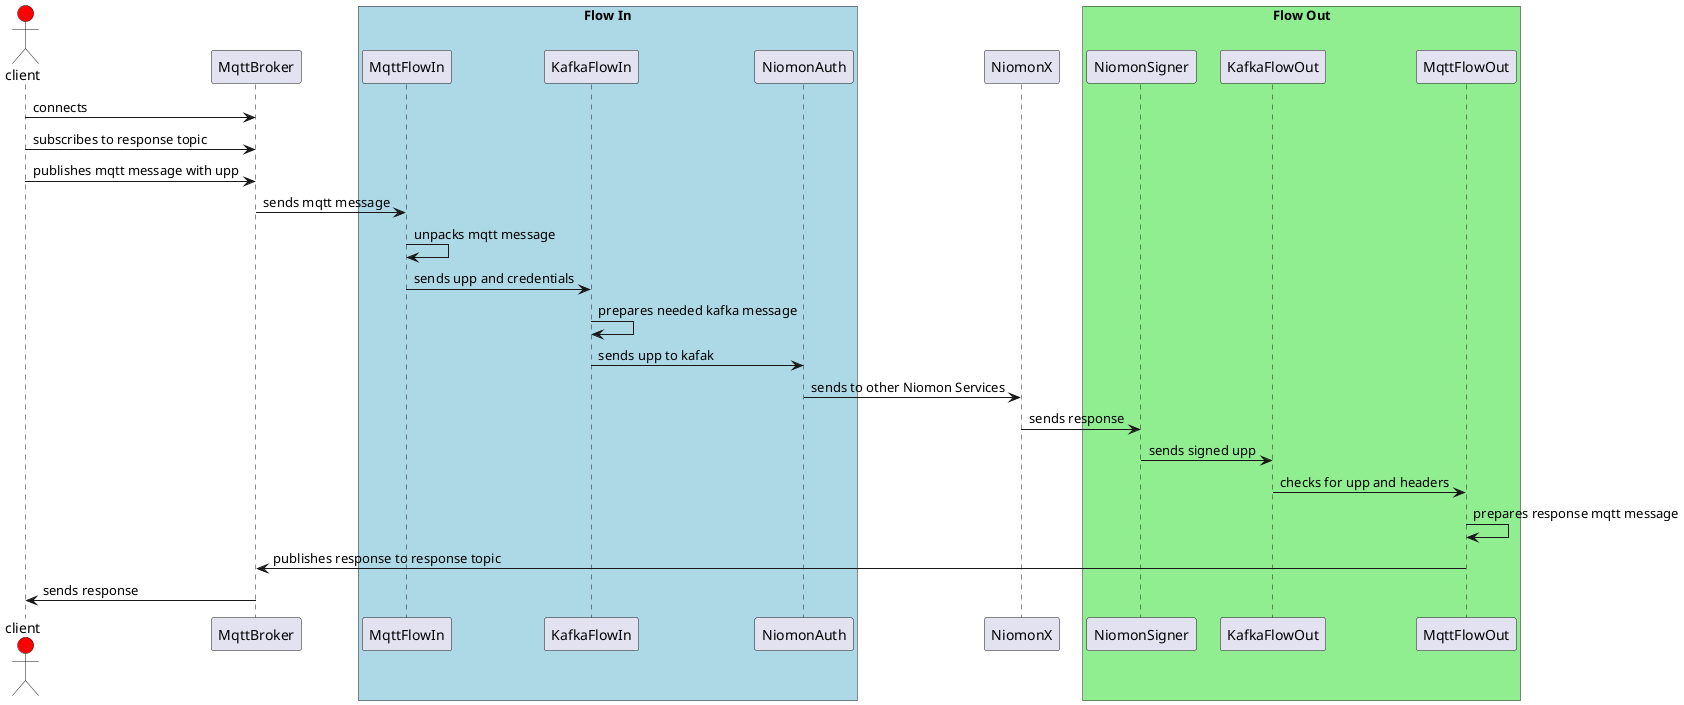 @startuml

actor client #red
client->MqttBroker: connects
client->MqttBroker: subscribes to response topic
client->MqttBroker: publishes mqtt message with upp

box "Flow In" #LightBlue
MqttBroker -> MqttFlowIn: sends mqtt message
MqttFlowIn->MqttFlowIn : unpacks mqtt message
MqttFlowIn->KafkaFlowIn: sends upp and credentials
KafkaFlowIn->KafkaFlowIn: prepares needed kafka message
KafkaFlowIn->NiomonAuth: sends upp to kafak
end box

NiomonAuth->NiomonX: sends to other Niomon Services


box "Flow Out" #LightGreen
NiomonX->NiomonSigner: sends response
NiomonSigner->KafkaFlowOut: sends signed upp
KafkaFlowOut->MqttFlowOut: checks for upp and headers
MqttFlowOut->MqttFlowOut: prepares response mqtt message
MqttFlowOut->MqttBroker: publishes response to response topic
MqttBroker->client: sends response
end box

@enduml